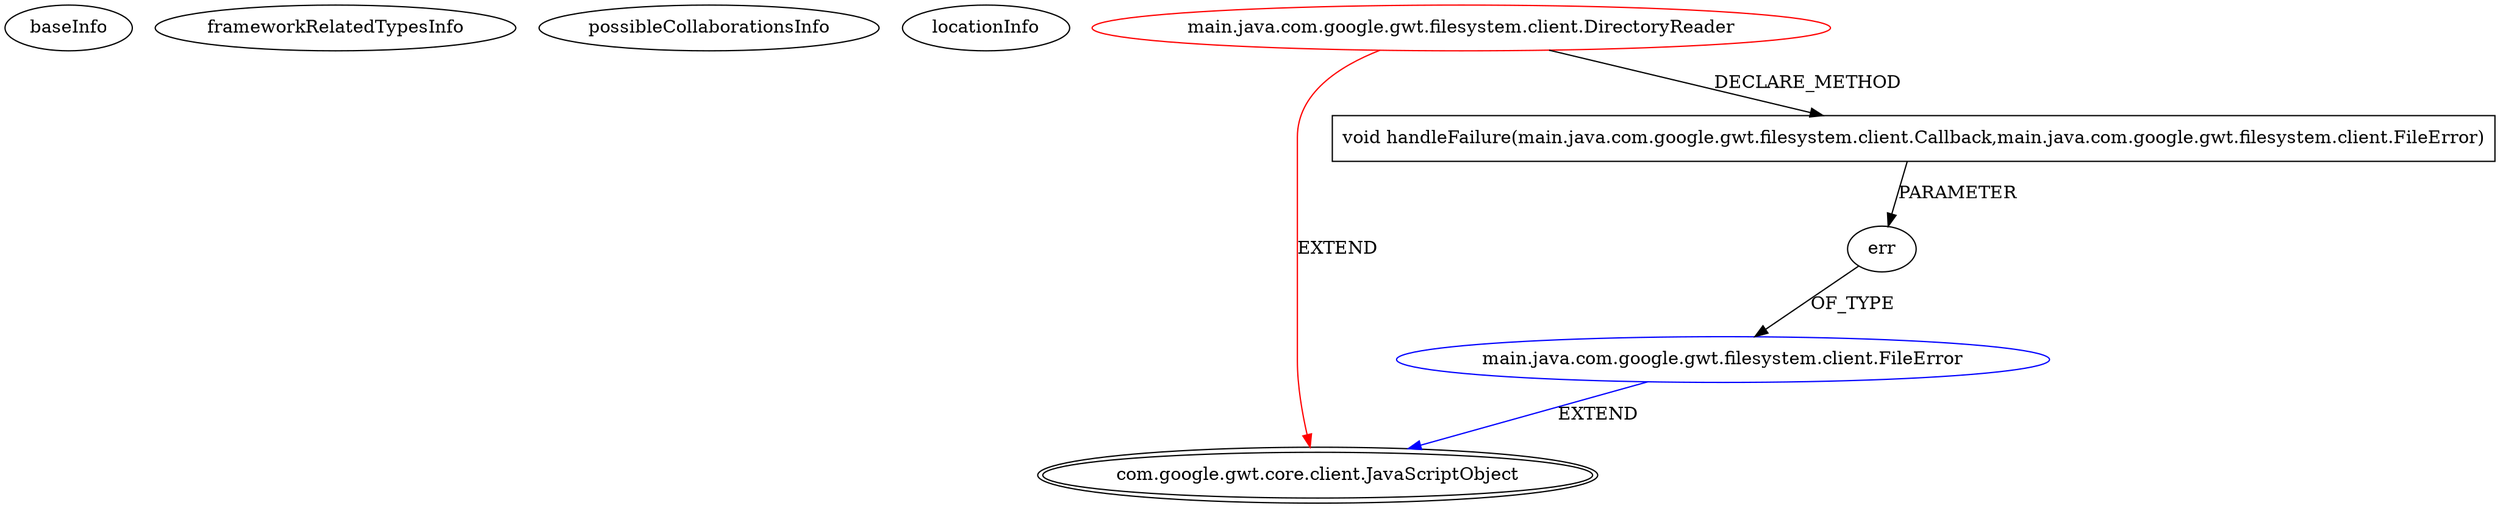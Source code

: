 digraph {
baseInfo[graphId=917,category="extension_graph",isAnonymous=false,possibleRelation=true]
frameworkRelatedTypesInfo[0="com.google.gwt.core.client.JavaScriptObject"]
possibleCollaborationsInfo[0="917~CLIENT_METHOD_DECLARATION-PARAMETER_DECLARATION-~com.google.gwt.core.client.JavaScriptObject ~com.google.gwt.core.client.JavaScriptObject ~false~false"]
locationInfo[projectName="bradrydzewski-gwt-filesystem",filePath="/bradrydzewski-gwt-filesystem/gwt-filesystem-master/gwt-filesystem/src/main/java/com/google/gwt/filesystem/client/DirectoryReader.java",contextSignature="DirectoryReader",graphId="917"]
0[label="main.java.com.google.gwt.filesystem.client.DirectoryReader",vertexType="ROOT_CLIENT_CLASS_DECLARATION",isFrameworkType=false,color=red]
1[label="com.google.gwt.core.client.JavaScriptObject",vertexType="FRAMEWORK_CLASS_TYPE",isFrameworkType=true,peripheries=2]
10[label="void handleFailure(main.java.com.google.gwt.filesystem.client.Callback,main.java.com.google.gwt.filesystem.client.FileError)",vertexType="CLIENT_METHOD_DECLARATION",isFrameworkType=false,shape=box]
11[label="err",vertexType="PARAMETER_DECLARATION",isFrameworkType=false]
12[label="main.java.com.google.gwt.filesystem.client.FileError",vertexType="REFERENCE_CLIENT_CLASS_DECLARATION",isFrameworkType=false,color=blue]
0->1[label="EXTEND",color=red]
0->10[label="DECLARE_METHOD"]
12->1[label="EXTEND",color=blue]
11->12[label="OF_TYPE"]
10->11[label="PARAMETER"]
}
